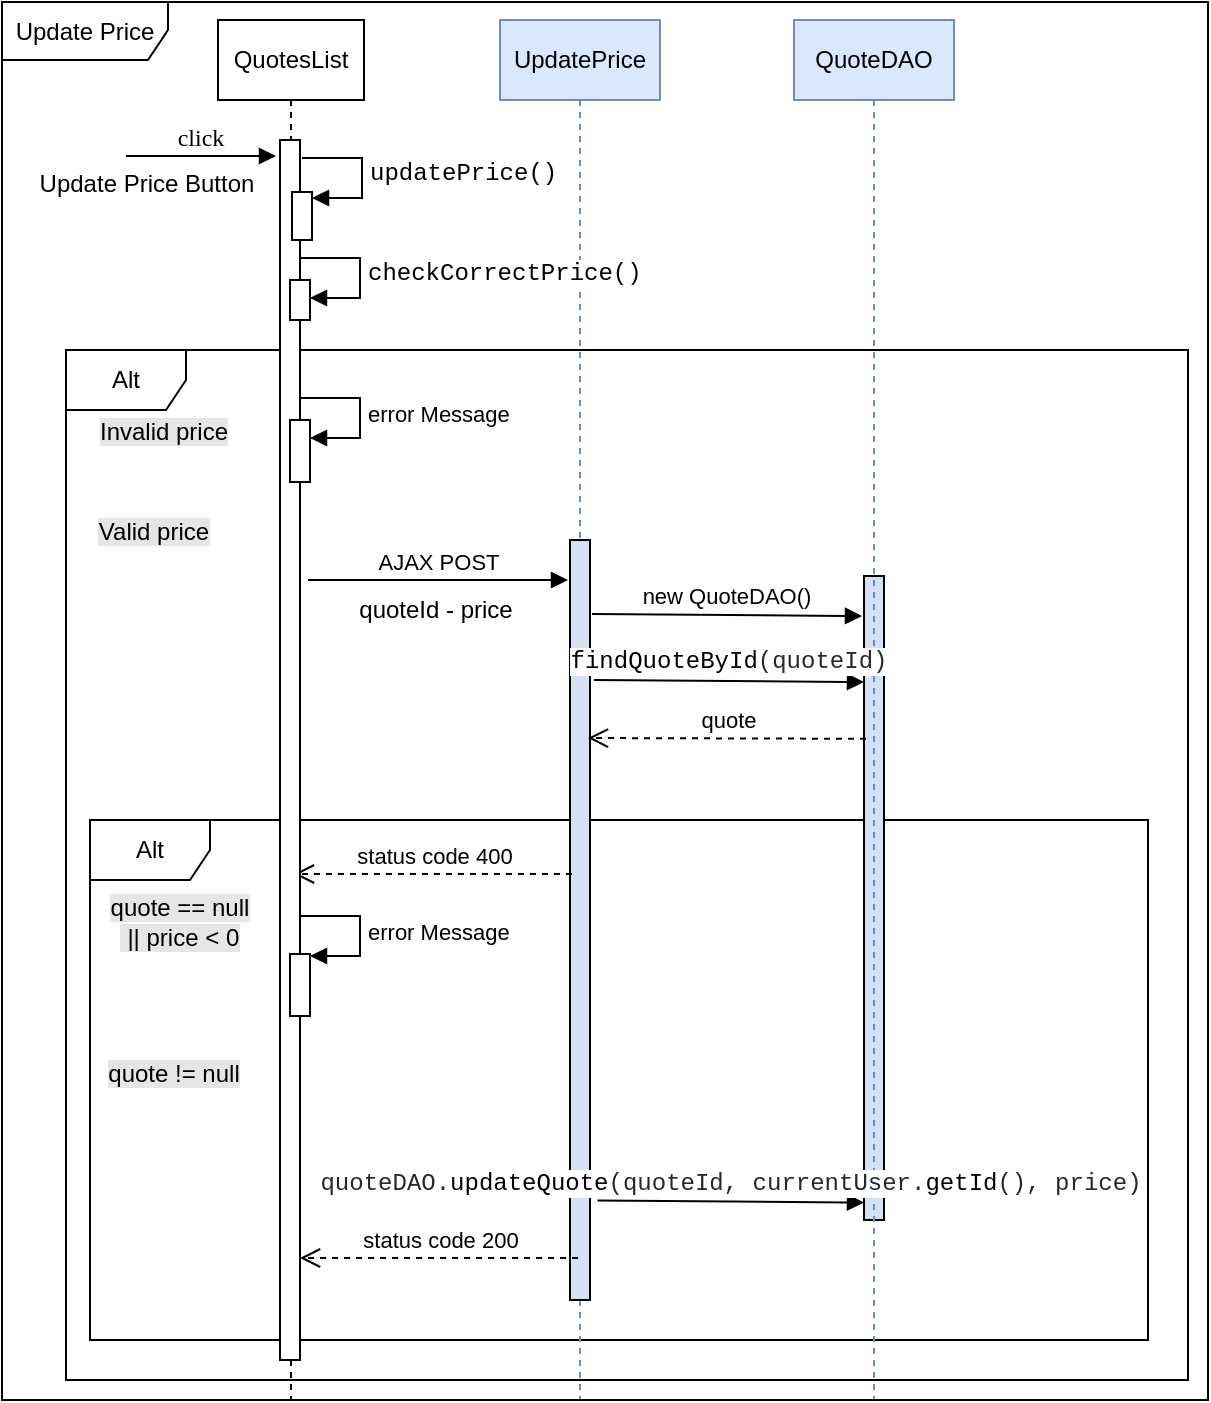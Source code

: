 <mxfile version="19.0.3" type="device"><diagram id="RZx_qJhHRwVTD7PWanne" name="Page-1"><mxGraphModel dx="782" dy="468" grid="1" gridSize="10" guides="1" tooltips="1" connect="1" arrows="1" fold="1" page="1" pageScale="1" pageWidth="827" pageHeight="1169" math="0" shadow="0"><root><mxCell id="0"/><mxCell id="1" parent="0"/><mxCell id="4FODOU3rE27HETraDTKi-2" value="Alt" style="shape=umlFrame;whiteSpace=wrap;html=1;" vertex="1" parent="1"><mxGeometry x="39" y="245" width="561" height="515" as="geometry"/></mxCell><mxCell id="4FODOU3rE27HETraDTKi-3" value="Alt" style="shape=umlFrame;whiteSpace=wrap;html=1;labelBackgroundColor=#FFFFFF;fillColor=#FFFFFF;" vertex="1" parent="1"><mxGeometry x="51" y="480" width="529" height="260" as="geometry"/></mxCell><mxCell id="4FODOU3rE27HETraDTKi-7" value="&lt;span style=&quot;color: rgba(0, 0, 0, 0); font-family: monospace; font-size: 0px; text-align: start;&quot;&gt;%3CmxGraphModel%3E%3Croot%3E%3CmxCell%20id%3D%220%22%2F%3E%3CmxCell%20id%3D%221%22%20parent%3D%220%22%2F%3E%3CmxCell%20id%3D%222%22%20value%3D%22%26lt%3Bspan%20style%3D%26quot%3Bbackground-color%3A%20rgb(230%2C%20230%2C%20230)%3B%26quot%3B%26gt%3BInvalid%20email%26lt%3B%2Fspan%26gt%3B%22%20style%3D%22text%3Bhtml%3D1%3BstrokeColor%3Dnone%3BfillColor%3Dnone%3Balign%3Dcenter%3BverticalAlign%3Dmiddle%3BwhiteSpace%3Dwrap%3Brounded%3D0%3B%22%20vertex%3D%221%22%20parent%3D%221%22%3E%3CmxGeometry%20x%3D%2246%22%20y%3D%22269%22%20width%3D%2270%22%20height%3D%2230%22%20as%3D%22geometry%22%2F%3E%3C%2FmxCell%3E%3C%2Froot%3E%3C%2FmxGraphModel%3E&lt;/span&gt;" style="html=1;points=[];perimeter=orthogonalPerimeter;fillColor=#D4E1F5;" vertex="1" parent="1"><mxGeometry x="438" y="358" width="10" height="322" as="geometry"/></mxCell><mxCell id="4FODOU3rE27HETraDTKi-46" value="QuoteDAO" style="shape=umlLifeline;perimeter=lifelinePerimeter;whiteSpace=wrap;html=1;container=0;collapsible=0;recursiveResize=0;outlineConnect=0;fillColor=#dae8fc;strokeColor=#6c8ebf;" vertex="1" parent="1"><mxGeometry x="403" y="80" width="80" height="690" as="geometry"/></mxCell><mxCell id="4FODOU3rE27HETraDTKi-45" value="UpdatePrice" style="shape=umlLifeline;perimeter=lifelinePerimeter;whiteSpace=wrap;html=1;container=0;collapsible=0;recursiveResize=0;outlineConnect=0;fillColor=#dae8fc;strokeColor=#6c8ebf;" vertex="1" parent="1"><mxGeometry x="256" y="80" width="80" height="690" as="geometry"/></mxCell><mxCell id="4FODOU3rE27HETraDTKi-41" value="QuotesList" style="shape=umlLifeline;perimeter=lifelinePerimeter;whiteSpace=wrap;html=1;container=0;collapsible=0;recursiveResize=0;outlineConnect=0;" vertex="1" parent="1"><mxGeometry x="115" y="80" width="73" height="690" as="geometry"/></mxCell><mxCell id="4FODOU3rE27HETraDTKi-4" value="&lt;span style=&quot;color: rgba(0, 0, 0, 0); font-family: monospace; font-size: 0px; text-align: start;&quot;&gt;%3CmxGraphModel%3E%3Croot%3E%3CmxCell%20id%3D%220%22%2F%3E%3CmxCell%20id%3D%221%22%20parent%3D%220%22%2F%3E%3CmxCell%20id%3D%222%22%20value%3D%22%26lt%3Bspan%20style%3D%26quot%3Bbackground-color%3A%20rgb(230%2C%20230%2C%20230)%3B%26quot%3B%26gt%3BInvalid%20email%26lt%3B%2Fspan%26gt%3B%22%20style%3D%22text%3Bhtml%3D1%3BstrokeColor%3Dnone%3BfillColor%3Dnone%3Balign%3Dcenter%3BverticalAlign%3Dmiddle%3BwhiteSpace%3Dwrap%3Brounded%3D0%3B%22%20vertex%3D%221%22%20parent%3D%221%22%3E%3CmxGeometry%20x%3D%2246%22%20y%3D%22269%22%20width%3D%2270%22%20height%3D%2230%22%20as%3D%22geometry%22%2F%3E%3C%2FmxCell%3E%3C%2Froot%3E%3C%2FmxGraphModel%3E&lt;/span&gt;" style="html=1;points=[];perimeter=orthogonalPerimeter;fillColor=#D4E1F5;" vertex="1" parent="1"><mxGeometry x="291" y="340" width="10" height="380" as="geometry"/></mxCell><mxCell id="4FODOU3rE27HETraDTKi-6" value="&lt;span style=&quot;box-sizing: border-box; color: rgb(36, 41, 47); font-family: ui-monospace, SFMono-Regular, &amp;quot;SF Mono&amp;quot;, Menlo, Consolas, &amp;quot;Liberation Mono&amp;quot;, monospace; font-size: 12px; text-align: start;&quot; class=&quot;pl-s1&quot;&gt;quoteDAO&lt;/span&gt;&lt;span style=&quot;color: rgb(36, 41, 47); font-family: ui-monospace, SFMono-Regular, &amp;quot;SF Mono&amp;quot;, Menlo, Consolas, &amp;quot;Liberation Mono&amp;quot;, monospace; font-size: 12px; text-align: start;&quot;&gt;.&lt;/span&gt;&lt;span style=&quot;box-sizing: border-box; color: var(--color-prettylights-syntax-entity); font-family: ui-monospace, SFMono-Regular, &amp;quot;SF Mono&amp;quot;, Menlo, Consolas, &amp;quot;Liberation Mono&amp;quot;, monospace; font-size: 12px; text-align: start;&quot; class=&quot;pl-en&quot;&gt;updateQuote&lt;/span&gt;&lt;span style=&quot;color: rgb(36, 41, 47); font-family: ui-monospace, SFMono-Regular, &amp;quot;SF Mono&amp;quot;, Menlo, Consolas, &amp;quot;Liberation Mono&amp;quot;, monospace; font-size: 12px; text-align: start;&quot;&gt;(&lt;/span&gt;&lt;span style=&quot;box-sizing: border-box; color: rgb(36, 41, 47); font-family: ui-monospace, SFMono-Regular, &amp;quot;SF Mono&amp;quot;, Menlo, Consolas, &amp;quot;Liberation Mono&amp;quot;, monospace; font-size: 12px; text-align: start;&quot; class=&quot;pl-s1&quot;&gt;quoteId&lt;/span&gt;&lt;span style=&quot;color: rgb(36, 41, 47); font-family: ui-monospace, SFMono-Regular, &amp;quot;SF Mono&amp;quot;, Menlo, Consolas, &amp;quot;Liberation Mono&amp;quot;, monospace; font-size: 12px; text-align: start;&quot;&gt;, &lt;/span&gt;&lt;span style=&quot;box-sizing: border-box; color: rgb(36, 41, 47); font-family: ui-monospace, SFMono-Regular, &amp;quot;SF Mono&amp;quot;, Menlo, Consolas, &amp;quot;Liberation Mono&amp;quot;, monospace; font-size: 12px; text-align: start;&quot; class=&quot;pl-s1&quot;&gt;currentUser&lt;/span&gt;&lt;span style=&quot;color: rgb(36, 41, 47); font-family: ui-monospace, SFMono-Regular, &amp;quot;SF Mono&amp;quot;, Menlo, Consolas, &amp;quot;Liberation Mono&amp;quot;, monospace; font-size: 12px; text-align: start;&quot;&gt;.&lt;/span&gt;&lt;span style=&quot;box-sizing: border-box; color: var(--color-prettylights-syntax-entity); font-family: ui-monospace, SFMono-Regular, &amp;quot;SF Mono&amp;quot;, Menlo, Consolas, &amp;quot;Liberation Mono&amp;quot;, monospace; font-size: 12px; text-align: start;&quot; class=&quot;pl-en&quot;&gt;getId&lt;/span&gt;&lt;span style=&quot;color: rgb(36, 41, 47); font-family: ui-monospace, SFMono-Regular, &amp;quot;SF Mono&amp;quot;, Menlo, Consolas, &amp;quot;Liberation Mono&amp;quot;, monospace; font-size: 12px; text-align: start;&quot;&gt;(), &lt;/span&gt;&lt;span style=&quot;box-sizing: border-box; color: rgb(36, 41, 47); font-family: ui-monospace, SFMono-Regular, &amp;quot;SF Mono&amp;quot;, Menlo, Consolas, &amp;quot;Liberation Mono&amp;quot;, monospace; font-size: 12px; text-align: start;&quot; class=&quot;pl-s1&quot;&gt;price&lt;/span&gt;&lt;span style=&quot;color: rgb(36, 41, 47); font-family: ui-monospace, SFMono-Regular, &amp;quot;SF Mono&amp;quot;, Menlo, Consolas, &amp;quot;Liberation Mono&amp;quot;, monospace; font-size: 12px; text-align: start;&quot;&gt;)&lt;/span&gt;" style="html=1;verticalAlign=bottom;endArrow=block;rounded=0;entryX=0;entryY=0.973;entryDx=0;entryDy=0;entryPerimeter=0;" edge="1" parent="1" target="4FODOU3rE27HETraDTKi-7"><mxGeometry width="80" relative="1" as="geometry"><mxPoint x="304.75" y="670.29" as="sourcePoint"/><mxPoint x="537.29" y="669.15" as="targetPoint"/></mxGeometry></mxCell><mxCell id="4FODOU3rE27HETraDTKi-8" value="&lt;span style=&quot;background-color: rgb(230, 230, 230);&quot;&gt;Invalid price&lt;/span&gt;" style="text;html=1;strokeColor=none;fillColor=none;align=center;verticalAlign=middle;whiteSpace=wrap;rounded=0;" vertex="1" parent="1"><mxGeometry x="46" y="271" width="84" height="30" as="geometry"/></mxCell><mxCell id="4FODOU3rE27HETraDTKi-9" value="Update Price Button" style="text;html=1;align=center;verticalAlign=middle;resizable=0;points=[];autosize=1;strokeColor=none;fillColor=none;" vertex="1" parent="1"><mxGeometry x="19" y="152" width="120" height="20" as="geometry"/></mxCell><mxCell id="4FODOU3rE27HETraDTKi-10" value="error Message" style="edgeStyle=orthogonalEdgeStyle;html=1;align=left;spacingLeft=2;endArrow=block;rounded=0;entryX=1;entryY=0;" edge="1" parent="1"><mxGeometry relative="1" as="geometry"><mxPoint x="156" y="269.0" as="sourcePoint"/><Array as="points"><mxPoint x="186" y="269"/><mxPoint x="186" y="289"/></Array><mxPoint x="161" y="289.0" as="targetPoint"/></mxGeometry></mxCell><mxCell id="4FODOU3rE27HETraDTKi-11" value="&lt;span style=&quot;background-color: rgb(230, 230, 230);&quot;&gt;Valid price&lt;/span&gt;" style="text;html=1;strokeColor=none;fillColor=none;align=center;verticalAlign=middle;whiteSpace=wrap;rounded=0;" vertex="1" parent="1"><mxGeometry x="46" y="321" width="74" height="30" as="geometry"/></mxCell><mxCell id="4FODOU3rE27HETraDTKi-12" value="AJAX POST" style="html=1;verticalAlign=bottom;endArrow=block;rounded=0;" edge="1" parent="1"><mxGeometry width="80" relative="1" as="geometry"><mxPoint x="160" y="360" as="sourcePoint"/><mxPoint x="290" y="360" as="targetPoint"/></mxGeometry></mxCell><mxCell id="4FODOU3rE27HETraDTKi-13" value="status code 400" style="html=1;verticalAlign=bottom;endArrow=open;dashed=1;endSize=8;rounded=0;" edge="1" parent="1"><mxGeometry relative="1" as="geometry"><mxPoint x="292" y="507" as="sourcePoint"/><mxPoint x="153" y="507" as="targetPoint"/></mxGeometry></mxCell><mxCell id="4FODOU3rE27HETraDTKi-17" value="new QuoteDAO()" style="html=1;verticalAlign=bottom;endArrow=block;rounded=0;" edge="1" parent="1"><mxGeometry width="80" relative="1" as="geometry"><mxPoint x="302" y="377" as="sourcePoint"/><mxPoint x="437" y="378" as="targetPoint"/></mxGeometry></mxCell><mxCell id="4FODOU3rE27HETraDTKi-18" value="quote" style="html=1;verticalAlign=bottom;endArrow=open;dashed=1;endSize=8;rounded=0;" edge="1" parent="1"><mxGeometry relative="1" as="geometry"><mxPoint x="439.0" y="439.41" as="sourcePoint"/><mxPoint x="300" y="439" as="targetPoint"/></mxGeometry></mxCell><mxCell id="4FODOU3rE27HETraDTKi-19" value="error Message" style="edgeStyle=orthogonalEdgeStyle;html=1;align=left;spacingLeft=2;endArrow=block;rounded=0;entryX=1;entryY=0;" edge="1" parent="1"><mxGeometry relative="1" as="geometry"><mxPoint x="156" y="528.0" as="sourcePoint"/><Array as="points"><mxPoint x="186" y="528"/><mxPoint x="186" y="548"/></Array><mxPoint x="161" y="548.0" as="targetPoint"/></mxGeometry></mxCell><mxCell id="4FODOU3rE27HETraDTKi-20" value="&lt;span style=&quot;color: rgba(0, 0, 0, 0); font-family: monospace; font-size: 0px; text-align: start;&quot;&gt;%3CmxGraphModel%3E%3Croot%3E%3CmxCell%20id%3D%220%22%2F%3E%3CmxCell%20id%3D%221%22%20parent%3D%220%22%2F%3E%3CmxCell%20id%3D%222%22%20value%3D%22%26lt%3Bspan%20style%3D%26quot%3Bbackground-color%3A%20rgb(230%2C%20230%2C%20230)%3B%26quot%3B%26gt%3BInvalid%20email%26lt%3B%2Fspan%26gt%3B%22%20style%3D%22text%3Bhtml%3D1%3BstrokeColor%3Dnone%3BfillColor%3Dnone%3Balign%3Dcenter%3BverticalAlign%3Dmiddle%3BwhiteSpace%3Dwrap%3Brounded%3D0%3B%22%20vertex%3D%221%22%20parent%3D%221%22%3E%3CmxGeometry%20x%3D%2246%22%20y%3D%22269%22%20width%3D%2270%22%20height%3D%2230%22%20as%3D%22geometry%22%2F%3E%3C%2FmxCell%3E%3C%2Froot%3E%3C%2FmxGraphModel%3E&lt;/span&gt;" style="html=1;points=[];perimeter=orthogonalPerimeter;" vertex="1" parent="1"><mxGeometry x="146" y="140" width="10" height="610" as="geometry"/></mxCell><mxCell id="4FODOU3rE27HETraDTKi-21" value="click" style="html=1;verticalAlign=bottom;endArrow=block;labelBackgroundColor=none;fontFamily=Verdana;fontSize=12;edgeStyle=elbowEdgeStyle;elbow=vertical;" edge="1" parent="1"><mxGeometry relative="1" as="geometry"><mxPoint x="69" y="147.998" as="sourcePoint"/><mxPoint x="144" y="148.41" as="targetPoint"/></mxGeometry></mxCell><mxCell id="4FODOU3rE27HETraDTKi-22" value="" style="html=1;points=[];perimeter=orthogonalPerimeter;" vertex="1" parent="1"><mxGeometry x="151" y="210" width="10" height="20" as="geometry"/></mxCell><mxCell id="4FODOU3rE27HETraDTKi-23" value="&lt;font face=&quot;ui-monospace, SFMono-Regular, SF Mono, Menlo, Consolas, Liberation Mono, monospace&quot;&gt;&lt;span style=&quot;font-size: 12px;&quot;&gt;checkCorrectPrice()&lt;/span&gt;&lt;/font&gt;" style="edgeStyle=orthogonalEdgeStyle;html=1;align=left;spacingLeft=2;endArrow=block;rounded=0;entryX=1;entryY=0;" edge="1" parent="1"><mxGeometry relative="1" as="geometry"><mxPoint x="156" y="199" as="sourcePoint"/><Array as="points"><mxPoint x="186" y="199"/><mxPoint x="186" y="219"/></Array><mxPoint x="161" y="219" as="targetPoint"/></mxGeometry></mxCell><mxCell id="4FODOU3rE27HETraDTKi-24" value="" style="html=1;points=[];perimeter=orthogonalPerimeter;" vertex="1" parent="1"><mxGeometry x="151" y="280" width="10" height="31" as="geometry"/></mxCell><mxCell id="4FODOU3rE27HETraDTKi-25" value="quoteId - price" style="text;html=1;strokeColor=none;fillColor=none;align=center;verticalAlign=middle;whiteSpace=wrap;rounded=0;labelBackgroundColor=#FFFFFF;" vertex="1" parent="1"><mxGeometry x="154" y="360" width="140" height="30" as="geometry"/></mxCell><mxCell id="4FODOU3rE27HETraDTKi-26" value="&lt;span style=&quot;background-color: rgb(230, 230, 230);&quot;&gt;quote != null&lt;/span&gt;" style="text;html=1;strokeColor=none;fillColor=none;align=center;verticalAlign=middle;whiteSpace=wrap;rounded=0;" vertex="1" parent="1"><mxGeometry x="50" y="592" width="86" height="30" as="geometry"/></mxCell><mxCell id="4FODOU3rE27HETraDTKi-27" value="&lt;span style=&quot;background-color: rgb(230, 230, 230);&quot;&gt;quote == null&lt;br&gt;&amp;nbsp;||&amp;nbsp;price &amp;lt; 0&lt;br&gt;&lt;/span&gt;" style="text;html=1;strokeColor=none;fillColor=none;align=center;verticalAlign=middle;whiteSpace=wrap;rounded=0;" vertex="1" parent="1"><mxGeometry x="51" y="516" width="90" height="30" as="geometry"/></mxCell><mxCell id="4FODOU3rE27HETraDTKi-28" value="&lt;span style=&quot;box-sizing: border-box; color: var(--color-prettylights-syntax-entity); font-family: ui-monospace, SFMono-Regular, &amp;quot;SF Mono&amp;quot;, Menlo, Consolas, &amp;quot;Liberation Mono&amp;quot;, monospace; font-size: 12px; text-align: start;&quot; class=&quot;pl-en&quot;&gt;findQuoteById&lt;/span&gt;&lt;span style=&quot;color: rgb(36, 41, 47); font-family: ui-monospace, SFMono-Regular, &amp;quot;SF Mono&amp;quot;, Menlo, Consolas, &amp;quot;Liberation Mono&amp;quot;, monospace; font-size: 12px; text-align: start;&quot;&gt;(&lt;/span&gt;&lt;span style=&quot;box-sizing: border-box; color: rgb(36, 41, 47); font-family: ui-monospace, SFMono-Regular, &amp;quot;SF Mono&amp;quot;, Menlo, Consolas, &amp;quot;Liberation Mono&amp;quot;, monospace; font-size: 12px; text-align: start;&quot; class=&quot;pl-s1&quot;&gt;quoteId&lt;/span&gt;&lt;span style=&quot;color: rgb(36, 41, 47); font-family: ui-monospace, SFMono-Regular, &amp;quot;SF Mono&amp;quot;, Menlo, Consolas, &amp;quot;Liberation Mono&amp;quot;, monospace; font-size: 12px; text-align: start;&quot;&gt;)&lt;/span&gt;" style="html=1;verticalAlign=bottom;endArrow=block;rounded=0;" edge="1" parent="1"><mxGeometry width="80" relative="1" as="geometry"><mxPoint x="303" y="410" as="sourcePoint"/><mxPoint x="438" y="411" as="targetPoint"/></mxGeometry></mxCell><mxCell id="4FODOU3rE27HETraDTKi-29" value="" style="html=1;points=[];perimeter=orthogonalPerimeter;" vertex="1" parent="1"><mxGeometry x="151" y="547" width="10" height="31" as="geometry"/></mxCell><mxCell id="4FODOU3rE27HETraDTKi-40" value="status code 200" style="html=1;verticalAlign=bottom;endArrow=open;dashed=1;endSize=8;rounded=0;" edge="1" parent="1"><mxGeometry relative="1" as="geometry"><mxPoint x="295" y="699" as="sourcePoint"/><mxPoint x="156" y="699" as="targetPoint"/></mxGeometry></mxCell><mxCell id="4FODOU3rE27HETraDTKi-42" value="" style="html=1;points=[];perimeter=orthogonalPerimeter;" vertex="1" parent="1"><mxGeometry x="152" y="166" width="10" height="24" as="geometry"/></mxCell><mxCell id="4FODOU3rE27HETraDTKi-43" value="&lt;font face=&quot;ui-monospace, SFMono-Regular, SF Mono, Menlo, Consolas, Liberation Mono, monospace&quot;&gt;&lt;span style=&quot;font-size: 12px;&quot;&gt;updatePrice()&lt;/span&gt;&lt;/font&gt;" style="edgeStyle=orthogonalEdgeStyle;html=1;align=left;spacingLeft=2;endArrow=block;rounded=0;entryX=1;entryY=0;" edge="1" parent="1"><mxGeometry relative="1" as="geometry"><mxPoint x="157" y="149" as="sourcePoint"/><Array as="points"><mxPoint x="187" y="149"/><mxPoint x="187" y="169"/></Array><mxPoint x="162" y="169" as="targetPoint"/></mxGeometry></mxCell><mxCell id="4FODOU3rE27HETraDTKi-48" value="Update Price" style="shape=umlFrame;whiteSpace=wrap;html=1;width=83;height=29;" vertex="1" parent="1"><mxGeometry x="7" y="71" width="603" height="699" as="geometry"/></mxCell></root></mxGraphModel></diagram></mxfile>